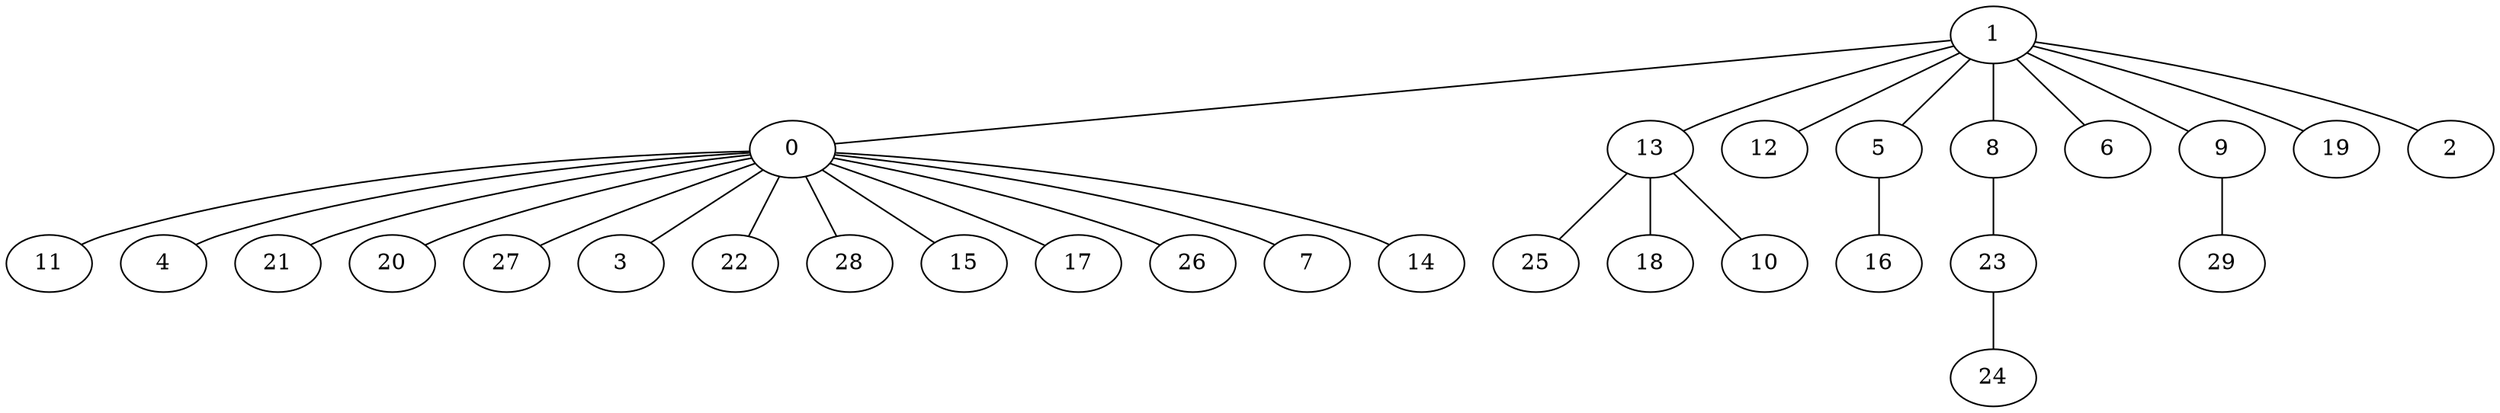 graph{
   0 -- 11;
   13 -- 25;
   0 -- 4;
   1 -- 0;
   1 -- 13;
   13 -- 18;
   1 -- 12;
   5 -- 16;
   0 -- 21;
   8 -- 23;
   1 -- 5;
   1 -- 6;
   0 -- 20;
   0 -- 27;
   9 -- 29;
   23 -- 24;
   1 -- 8;
   13 -- 10;
   0 -- 3;
   0 -- 22;
   0 -- 28;
   1 -- 19;
   0 -- 15;
   1 -- 2;
   0 -- 17;
   0 -- 26;
   0 -- 7;
   1 -- 9;
   0 -- 14;
}